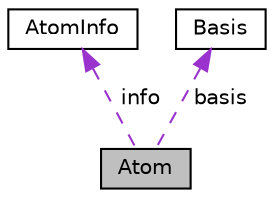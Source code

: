 digraph "Atom"
{
  edge [fontname="Helvetica",fontsize="10",labelfontname="Helvetica",labelfontsize="10"];
  node [fontname="Helvetica",fontsize="10",shape=record];
  Node1 [label="Atom",height=0.2,width=0.4,color="black", fillcolor="grey75", style="filled", fontcolor="black"];
  Node2 -> Node1 [dir="back",color="darkorchid3",fontsize="10",style="dashed",label=" info" ,fontname="Helvetica"];
  Node2 [label="AtomInfo",height=0.2,width=0.4,color="black", fillcolor="white", style="filled",URL="$structAtomInfo.html",tooltip="Structure for storing atomic information. "];
  Node3 -> Node1 [dir="back",color="darkorchid3",fontsize="10",style="dashed",label=" basis" ,fontname="Helvetica"];
  Node3 [label="Basis",height=0.2,width=0.4,color="black", fillcolor="white", style="filled",URL="$structBasis.html",tooltip="Vector basis object. "];
}
